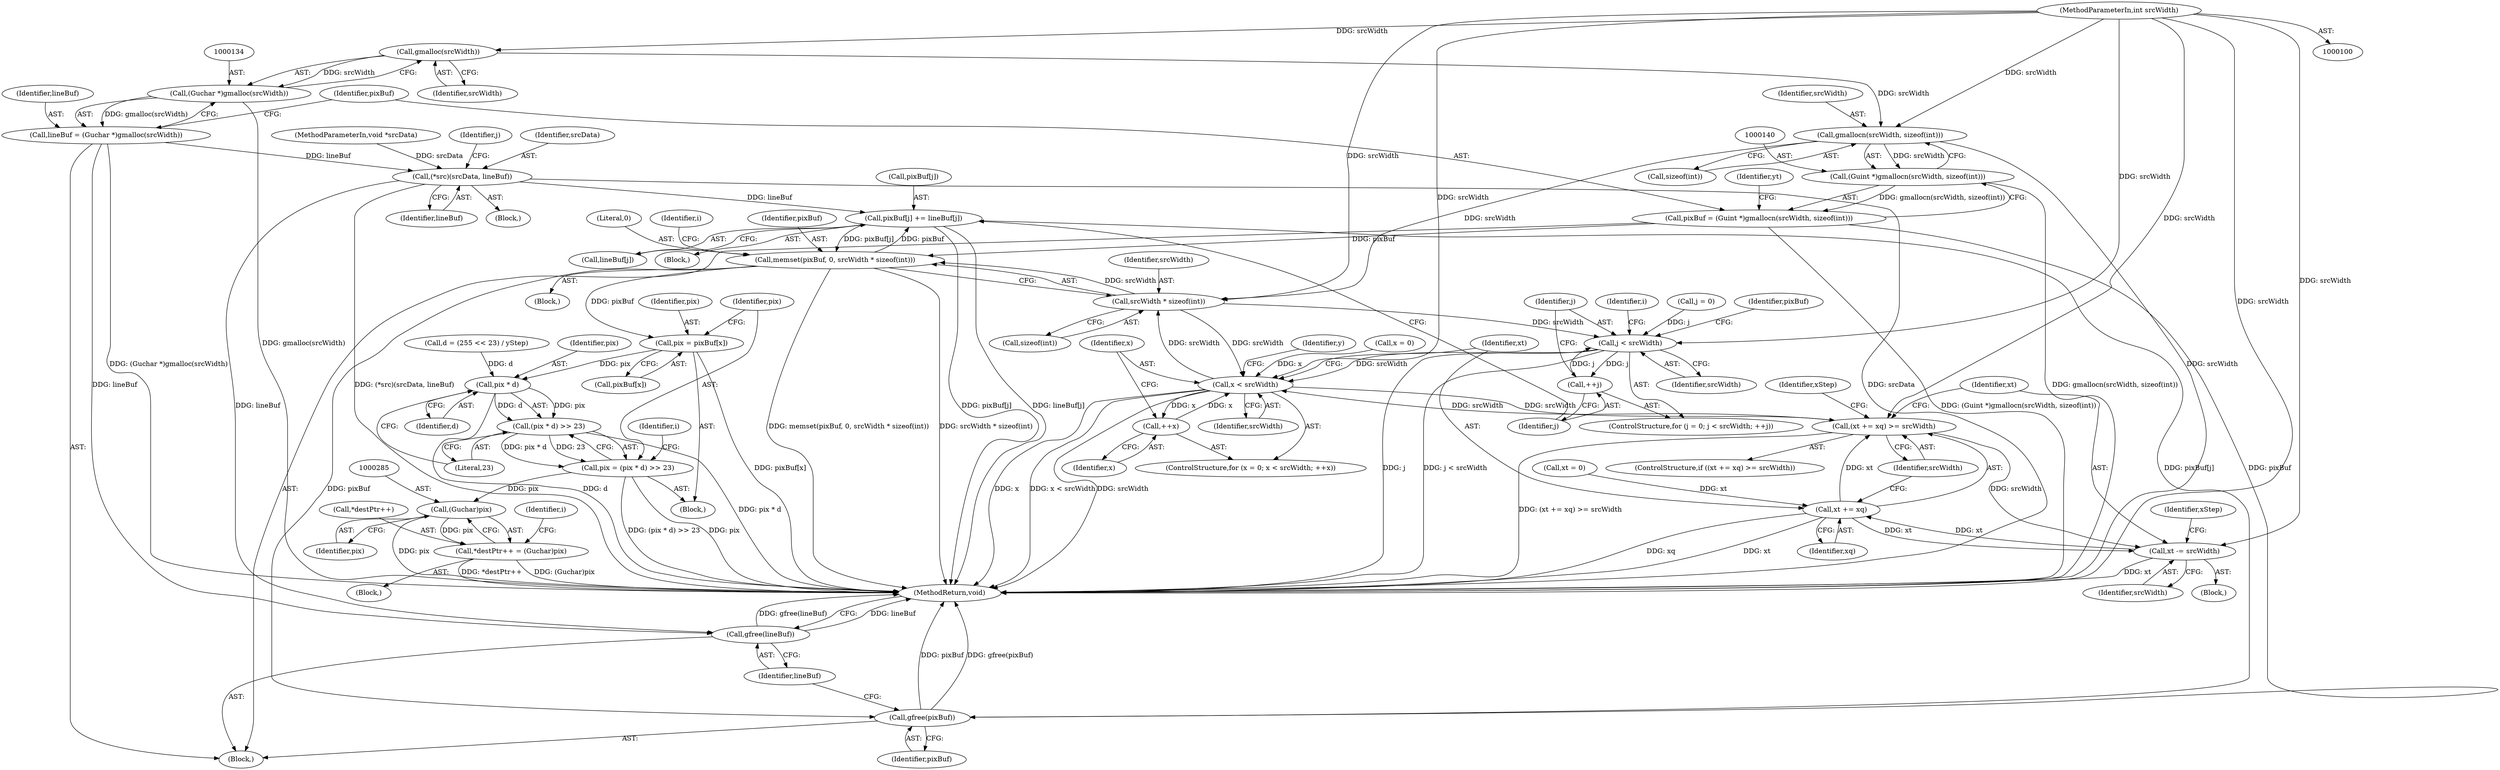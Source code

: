 digraph "0_poppler_957aa252912cde85d76c41e9710b33425a82b696@API" {
"1000135" [label="(Call,gmalloc(srcWidth))"];
"1000103" [label="(MethodParameterIn,int srcWidth)"];
"1000133" [label="(Call,(Guchar *)gmalloc(srcWidth))"];
"1000131" [label="(Call,lineBuf = (Guchar *)gmalloc(srcWidth))"];
"1000198" [label="(Call,(*src)(srcData, lineBuf))"];
"1000211" [label="(Call,pixBuf[j] += lineBuf[j])"];
"1000181" [label="(Call,memset(pixBuf, 0, srcWidth * sizeof(int)))"];
"1000258" [label="(Call,pix = pixBuf[x])"];
"1000266" [label="(Call,pix * d)"];
"1000265" [label="(Call,(pix * d) >> 23)"];
"1000263" [label="(Call,pix = (pix * d) >> 23)"];
"1000284" [label="(Call,(Guchar)pix)"];
"1000280" [label="(Call,*destPtr++ = (Guchar)pix)"];
"1000287" [label="(Call,gfree(pixBuf))"];
"1000289" [label="(Call,gfree(lineBuf))"];
"1000141" [label="(Call,gmallocn(srcWidth, sizeof(int)))"];
"1000139" [label="(Call,(Guint *)gmallocn(srcWidth, sizeof(int)))"];
"1000137" [label="(Call,pixBuf = (Guint *)gmallocn(srcWidth, sizeof(int)))"];
"1000184" [label="(Call,srcWidth * sizeof(int))"];
"1000205" [label="(Call,j < srcWidth)"];
"1000208" [label="(Call,++j)"];
"1000232" [label="(Call,x < srcWidth)"];
"1000235" [label="(Call,++x)"];
"1000239" [label="(Call,(xt += xq) >= srcWidth)"];
"1000245" [label="(Call,xt -= srcWidth)"];
"1000240" [label="(Call,xt += xq)"];
"1000205" [label="(Call,j < srcWidth)"];
"1000142" [label="(Identifier,srcWidth)"];
"1000287" [label="(Call,gfree(pixBuf))"];
"1000185" [label="(Identifier,srcWidth)"];
"1000218" [label="(Call,xt = 0)"];
"1000108" [label="(Block,)"];
"1000259" [label="(Identifier,pix)"];
"1000284" [label="(Call,(Guchar)pix)"];
"1000240" [label="(Call,xt += xq)"];
"1000161" [label="(Identifier,y)"];
"1000186" [label="(Call,sizeof(int))"];
"1000131" [label="(Call,lineBuf = (Guchar *)gmalloc(srcWidth))"];
"1000281" [label="(Call,*destPtr++)"];
"1000272" [label="(Identifier,i)"];
"1000290" [label="(Identifier,lineBuf)"];
"1000207" [label="(Identifier,srcWidth)"];
"1000291" [label="(MethodReturn,void)"];
"1000103" [label="(MethodParameterIn,int srcWidth)"];
"1000190" [label="(Identifier,i)"];
"1000182" [label="(Identifier,pixBuf)"];
"1000203" [label="(Identifier,j)"];
"1000236" [label="(Identifier,x)"];
"1000211" [label="(Call,pixBuf[j] += lineBuf[j])"];
"1000139" [label="(Call,(Guint *)gmallocn(srcWidth, sizeof(int)))"];
"1000162" [label="(Block,)"];
"1000200" [label="(Identifier,lineBuf)"];
"1000267" [label="(Identifier,pix)"];
"1000288" [label="(Identifier,pixBuf)"];
"1000232" [label="(Call,x < srcWidth)"];
"1000238" [label="(ControlStructure,if ((xt += xq) >= srcWidth))"];
"1000221" [label="(Call,d = (255 << 23) / yStep)"];
"1000199" [label="(Identifier,srcData)"];
"1000146" [label="(Identifier,yt)"];
"1000102" [label="(MethodParameterIn,void *srcData)"];
"1000197" [label="(Block,)"];
"1000268" [label="(Identifier,d)"];
"1000280" [label="(Call,*destPtr++ = (Guchar)pix)"];
"1000234" [label="(Identifier,srcWidth)"];
"1000249" [label="(Identifier,xStep)"];
"1000206" [label="(Identifier,j)"];
"1000233" [label="(Identifier,x)"];
"1000237" [label="(Block,)"];
"1000241" [label="(Identifier,xt)"];
"1000209" [label="(Identifier,j)"];
"1000265" [label="(Call,(pix * d) >> 23)"];
"1000235" [label="(Call,++x)"];
"1000181" [label="(Call,memset(pixBuf, 0, srcWidth * sizeof(int)))"];
"1000244" [label="(Block,)"];
"1000243" [label="(Identifier,srcWidth)"];
"1000137" [label="(Call,pixBuf = (Guint *)gmallocn(srcWidth, sizeof(int)))"];
"1000215" [label="(Call,lineBuf[j])"];
"1000198" [label="(Call,(*src)(srcData, lineBuf))"];
"1000286" [label="(Identifier,pix)"];
"1000210" [label="(Block,)"];
"1000279" [label="(Block,)"];
"1000135" [label="(Call,gmalloc(srcWidth))"];
"1000201" [label="(ControlStructure,for (j = 0; j < srcWidth; ++j))"];
"1000260" [label="(Call,pixBuf[x])"];
"1000269" [label="(Literal,23)"];
"1000228" [label="(ControlStructure,for (x = 0; x < srcWidth; ++x))"];
"1000246" [label="(Identifier,xt)"];
"1000138" [label="(Identifier,pixBuf)"];
"1000245" [label="(Call,xt -= srcWidth)"];
"1000208" [label="(Call,++j)"];
"1000229" [label="(Call,x = 0)"];
"1000278" [label="(Identifier,i)"];
"1000256" [label="(Identifier,xStep)"];
"1000196" [label="(Identifier,i)"];
"1000202" [label="(Call,j = 0)"];
"1000239" [label="(Call,(xt += xq) >= srcWidth)"];
"1000213" [label="(Identifier,pixBuf)"];
"1000242" [label="(Identifier,xq)"];
"1000143" [label="(Call,sizeof(int))"];
"1000289" [label="(Call,gfree(lineBuf))"];
"1000264" [label="(Identifier,pix)"];
"1000258" [label="(Call,pix = pixBuf[x])"];
"1000132" [label="(Identifier,lineBuf)"];
"1000212" [label="(Call,pixBuf[j])"];
"1000141" [label="(Call,gmallocn(srcWidth, sizeof(int)))"];
"1000247" [label="(Identifier,srcWidth)"];
"1000266" [label="(Call,pix * d)"];
"1000263" [label="(Call,pix = (pix * d) >> 23)"];
"1000133" [label="(Call,(Guchar *)gmalloc(srcWidth))"];
"1000184" [label="(Call,srcWidth * sizeof(int))"];
"1000136" [label="(Identifier,srcWidth)"];
"1000183" [label="(Literal,0)"];
"1000135" -> "1000133"  [label="AST: "];
"1000135" -> "1000136"  [label="CFG: "];
"1000136" -> "1000135"  [label="AST: "];
"1000133" -> "1000135"  [label="CFG: "];
"1000135" -> "1000133"  [label="DDG: srcWidth"];
"1000103" -> "1000135"  [label="DDG: srcWidth"];
"1000135" -> "1000141"  [label="DDG: srcWidth"];
"1000103" -> "1000100"  [label="AST: "];
"1000103" -> "1000291"  [label="DDG: srcWidth"];
"1000103" -> "1000141"  [label="DDG: srcWidth"];
"1000103" -> "1000184"  [label="DDG: srcWidth"];
"1000103" -> "1000205"  [label="DDG: srcWidth"];
"1000103" -> "1000232"  [label="DDG: srcWidth"];
"1000103" -> "1000239"  [label="DDG: srcWidth"];
"1000103" -> "1000245"  [label="DDG: srcWidth"];
"1000133" -> "1000131"  [label="AST: "];
"1000134" -> "1000133"  [label="AST: "];
"1000131" -> "1000133"  [label="CFG: "];
"1000133" -> "1000291"  [label="DDG: gmalloc(srcWidth)"];
"1000133" -> "1000131"  [label="DDG: gmalloc(srcWidth)"];
"1000131" -> "1000108"  [label="AST: "];
"1000132" -> "1000131"  [label="AST: "];
"1000138" -> "1000131"  [label="CFG: "];
"1000131" -> "1000291"  [label="DDG: (Guchar *)gmalloc(srcWidth)"];
"1000131" -> "1000198"  [label="DDG: lineBuf"];
"1000131" -> "1000289"  [label="DDG: lineBuf"];
"1000198" -> "1000197"  [label="AST: "];
"1000198" -> "1000200"  [label="CFG: "];
"1000199" -> "1000198"  [label="AST: "];
"1000200" -> "1000198"  [label="AST: "];
"1000203" -> "1000198"  [label="CFG: "];
"1000198" -> "1000291"  [label="DDG: srcData"];
"1000198" -> "1000291"  [label="DDG: (*src)(srcData, lineBuf)"];
"1000102" -> "1000198"  [label="DDG: srcData"];
"1000198" -> "1000211"  [label="DDG: lineBuf"];
"1000198" -> "1000289"  [label="DDG: lineBuf"];
"1000211" -> "1000210"  [label="AST: "];
"1000211" -> "1000215"  [label="CFG: "];
"1000212" -> "1000211"  [label="AST: "];
"1000215" -> "1000211"  [label="AST: "];
"1000209" -> "1000211"  [label="CFG: "];
"1000211" -> "1000291"  [label="DDG: pixBuf[j]"];
"1000211" -> "1000291"  [label="DDG: lineBuf[j]"];
"1000211" -> "1000181"  [label="DDG: pixBuf[j]"];
"1000181" -> "1000211"  [label="DDG: pixBuf"];
"1000211" -> "1000287"  [label="DDG: pixBuf[j]"];
"1000181" -> "1000162"  [label="AST: "];
"1000181" -> "1000184"  [label="CFG: "];
"1000182" -> "1000181"  [label="AST: "];
"1000183" -> "1000181"  [label="AST: "];
"1000184" -> "1000181"  [label="AST: "];
"1000190" -> "1000181"  [label="CFG: "];
"1000181" -> "1000291"  [label="DDG: memset(pixBuf, 0, srcWidth * sizeof(int))"];
"1000181" -> "1000291"  [label="DDG: srcWidth * sizeof(int)"];
"1000137" -> "1000181"  [label="DDG: pixBuf"];
"1000184" -> "1000181"  [label="DDG: srcWidth"];
"1000181" -> "1000258"  [label="DDG: pixBuf"];
"1000181" -> "1000287"  [label="DDG: pixBuf"];
"1000258" -> "1000237"  [label="AST: "];
"1000258" -> "1000260"  [label="CFG: "];
"1000259" -> "1000258"  [label="AST: "];
"1000260" -> "1000258"  [label="AST: "];
"1000264" -> "1000258"  [label="CFG: "];
"1000258" -> "1000291"  [label="DDG: pixBuf[x]"];
"1000258" -> "1000266"  [label="DDG: pix"];
"1000266" -> "1000265"  [label="AST: "];
"1000266" -> "1000268"  [label="CFG: "];
"1000267" -> "1000266"  [label="AST: "];
"1000268" -> "1000266"  [label="AST: "];
"1000269" -> "1000266"  [label="CFG: "];
"1000266" -> "1000291"  [label="DDG: d"];
"1000266" -> "1000265"  [label="DDG: pix"];
"1000266" -> "1000265"  [label="DDG: d"];
"1000221" -> "1000266"  [label="DDG: d"];
"1000265" -> "1000263"  [label="AST: "];
"1000265" -> "1000269"  [label="CFG: "];
"1000269" -> "1000265"  [label="AST: "];
"1000263" -> "1000265"  [label="CFG: "];
"1000265" -> "1000291"  [label="DDG: pix * d"];
"1000265" -> "1000263"  [label="DDG: pix * d"];
"1000265" -> "1000263"  [label="DDG: 23"];
"1000263" -> "1000237"  [label="AST: "];
"1000264" -> "1000263"  [label="AST: "];
"1000272" -> "1000263"  [label="CFG: "];
"1000263" -> "1000291"  [label="DDG: (pix * d) >> 23"];
"1000263" -> "1000291"  [label="DDG: pix"];
"1000263" -> "1000284"  [label="DDG: pix"];
"1000284" -> "1000280"  [label="AST: "];
"1000284" -> "1000286"  [label="CFG: "];
"1000285" -> "1000284"  [label="AST: "];
"1000286" -> "1000284"  [label="AST: "];
"1000280" -> "1000284"  [label="CFG: "];
"1000284" -> "1000291"  [label="DDG: pix"];
"1000284" -> "1000280"  [label="DDG: pix"];
"1000280" -> "1000279"  [label="AST: "];
"1000281" -> "1000280"  [label="AST: "];
"1000278" -> "1000280"  [label="CFG: "];
"1000280" -> "1000291"  [label="DDG: (Guchar)pix"];
"1000280" -> "1000291"  [label="DDG: *destPtr++"];
"1000287" -> "1000108"  [label="AST: "];
"1000287" -> "1000288"  [label="CFG: "];
"1000288" -> "1000287"  [label="AST: "];
"1000290" -> "1000287"  [label="CFG: "];
"1000287" -> "1000291"  [label="DDG: gfree(pixBuf)"];
"1000287" -> "1000291"  [label="DDG: pixBuf"];
"1000137" -> "1000287"  [label="DDG: pixBuf"];
"1000289" -> "1000108"  [label="AST: "];
"1000289" -> "1000290"  [label="CFG: "];
"1000290" -> "1000289"  [label="AST: "];
"1000291" -> "1000289"  [label="CFG: "];
"1000289" -> "1000291"  [label="DDG: lineBuf"];
"1000289" -> "1000291"  [label="DDG: gfree(lineBuf)"];
"1000141" -> "1000139"  [label="AST: "];
"1000141" -> "1000143"  [label="CFG: "];
"1000142" -> "1000141"  [label="AST: "];
"1000143" -> "1000141"  [label="AST: "];
"1000139" -> "1000141"  [label="CFG: "];
"1000141" -> "1000291"  [label="DDG: srcWidth"];
"1000141" -> "1000139"  [label="DDG: srcWidth"];
"1000141" -> "1000184"  [label="DDG: srcWidth"];
"1000139" -> "1000137"  [label="AST: "];
"1000140" -> "1000139"  [label="AST: "];
"1000137" -> "1000139"  [label="CFG: "];
"1000139" -> "1000291"  [label="DDG: gmallocn(srcWidth, sizeof(int))"];
"1000139" -> "1000137"  [label="DDG: gmallocn(srcWidth, sizeof(int))"];
"1000137" -> "1000108"  [label="AST: "];
"1000138" -> "1000137"  [label="AST: "];
"1000146" -> "1000137"  [label="CFG: "];
"1000137" -> "1000291"  [label="DDG: (Guint *)gmallocn(srcWidth, sizeof(int))"];
"1000184" -> "1000186"  [label="CFG: "];
"1000185" -> "1000184"  [label="AST: "];
"1000186" -> "1000184"  [label="AST: "];
"1000232" -> "1000184"  [label="DDG: srcWidth"];
"1000184" -> "1000205"  [label="DDG: srcWidth"];
"1000184" -> "1000232"  [label="DDG: srcWidth"];
"1000205" -> "1000201"  [label="AST: "];
"1000205" -> "1000207"  [label="CFG: "];
"1000206" -> "1000205"  [label="AST: "];
"1000207" -> "1000205"  [label="AST: "];
"1000213" -> "1000205"  [label="CFG: "];
"1000196" -> "1000205"  [label="CFG: "];
"1000205" -> "1000291"  [label="DDG: j"];
"1000205" -> "1000291"  [label="DDG: j < srcWidth"];
"1000208" -> "1000205"  [label="DDG: j"];
"1000202" -> "1000205"  [label="DDG: j"];
"1000205" -> "1000208"  [label="DDG: j"];
"1000205" -> "1000232"  [label="DDG: srcWidth"];
"1000208" -> "1000201"  [label="AST: "];
"1000208" -> "1000209"  [label="CFG: "];
"1000209" -> "1000208"  [label="AST: "];
"1000206" -> "1000208"  [label="CFG: "];
"1000232" -> "1000228"  [label="AST: "];
"1000232" -> "1000234"  [label="CFG: "];
"1000233" -> "1000232"  [label="AST: "];
"1000234" -> "1000232"  [label="AST: "];
"1000241" -> "1000232"  [label="CFG: "];
"1000161" -> "1000232"  [label="CFG: "];
"1000232" -> "1000291"  [label="DDG: x"];
"1000232" -> "1000291"  [label="DDG: x < srcWidth"];
"1000232" -> "1000291"  [label="DDG: srcWidth"];
"1000235" -> "1000232"  [label="DDG: x"];
"1000229" -> "1000232"  [label="DDG: x"];
"1000239" -> "1000232"  [label="DDG: srcWidth"];
"1000232" -> "1000235"  [label="DDG: x"];
"1000232" -> "1000239"  [label="DDG: srcWidth"];
"1000235" -> "1000228"  [label="AST: "];
"1000235" -> "1000236"  [label="CFG: "];
"1000236" -> "1000235"  [label="AST: "];
"1000233" -> "1000235"  [label="CFG: "];
"1000239" -> "1000238"  [label="AST: "];
"1000239" -> "1000243"  [label="CFG: "];
"1000240" -> "1000239"  [label="AST: "];
"1000243" -> "1000239"  [label="AST: "];
"1000246" -> "1000239"  [label="CFG: "];
"1000256" -> "1000239"  [label="CFG: "];
"1000239" -> "1000291"  [label="DDG: (xt += xq) >= srcWidth"];
"1000240" -> "1000239"  [label="DDG: xt"];
"1000239" -> "1000245"  [label="DDG: srcWidth"];
"1000245" -> "1000244"  [label="AST: "];
"1000245" -> "1000247"  [label="CFG: "];
"1000246" -> "1000245"  [label="AST: "];
"1000247" -> "1000245"  [label="AST: "];
"1000249" -> "1000245"  [label="CFG: "];
"1000245" -> "1000291"  [label="DDG: xt"];
"1000245" -> "1000240"  [label="DDG: xt"];
"1000240" -> "1000245"  [label="DDG: xt"];
"1000240" -> "1000242"  [label="CFG: "];
"1000241" -> "1000240"  [label="AST: "];
"1000242" -> "1000240"  [label="AST: "];
"1000243" -> "1000240"  [label="CFG: "];
"1000240" -> "1000291"  [label="DDG: xq"];
"1000240" -> "1000291"  [label="DDG: xt"];
"1000218" -> "1000240"  [label="DDG: xt"];
}
